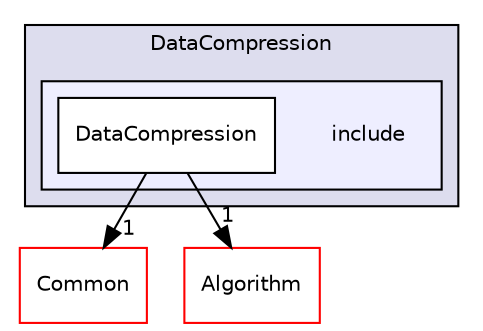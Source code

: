 digraph "/home/travis/build/AliceO2Group/AliceO2/Utilities/DataCompression/include" {
  bgcolor=transparent;
  compound=true
  node [ fontsize="10", fontname="Helvetica"];
  edge [ labelfontsize="10", labelfontname="Helvetica"];
  subgraph clusterdir_e739392ef12c0b48c71c218f1fc8a69d {
    graph [ bgcolor="#ddddee", pencolor="black", label="DataCompression" fontname="Helvetica", fontsize="10", URL="dir_e739392ef12c0b48c71c218f1fc8a69d.html"]
  subgraph clusterdir_18f7c1ee6da6600fad774a08fdb3e7ce {
    graph [ bgcolor="#eeeeff", pencolor="black", label="" URL="dir_18f7c1ee6da6600fad774a08fdb3e7ce.html"];
    dir_18f7c1ee6da6600fad774a08fdb3e7ce [shape=plaintext label="include"];
    dir_30a9985032ec71d89cf93fcf408ca8cf [shape=box label="DataCompression" color="black" fillcolor="white" style="filled" URL="dir_30a9985032ec71d89cf93fcf408ca8cf.html"];
  }
  }
  dir_4ab6b4cc6a7edbff49100e9123df213f [shape=box label="Common" color="red" URL="dir_4ab6b4cc6a7edbff49100e9123df213f.html"];
  dir_8ba487e25de5ee77e05e9dce7582cb98 [shape=box label="Algorithm" color="red" URL="dir_8ba487e25de5ee77e05e9dce7582cb98.html"];
  dir_30a9985032ec71d89cf93fcf408ca8cf->dir_4ab6b4cc6a7edbff49100e9123df213f [headlabel="1", labeldistance=1.5 headhref="dir_000789_000036.html"];
  dir_30a9985032ec71d89cf93fcf408ca8cf->dir_8ba487e25de5ee77e05e9dce7582cb98 [headlabel="1", labeldistance=1.5 headhref="dir_000789_000000.html"];
}
